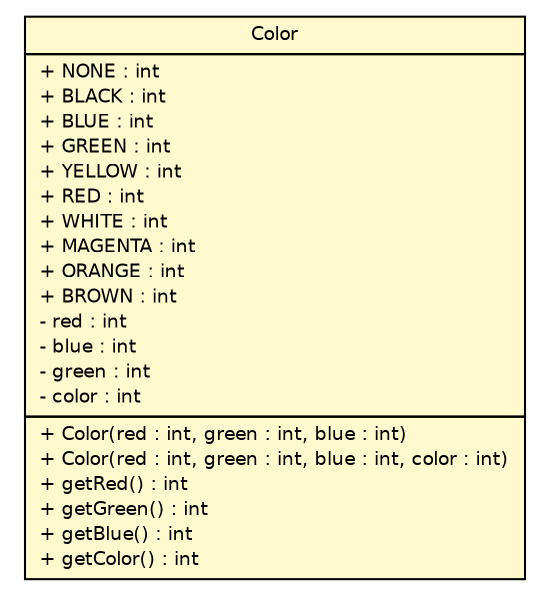 #!/usr/local/bin/dot
#
# Class diagram 
# Generated by UMLGraph version R5_6-24-gf6e263 (http://www.umlgraph.org/)
#

digraph G {
	edge [fontname="Helvetica",fontsize=10,labelfontname="Helvetica",labelfontsize=10];
	node [fontname="Helvetica",fontsize=10,shape=plaintext];
	nodesep=0.25;
	ranksep=0.5;
	// lejos.robotics.Color
	c1853 [label=<<table title="lejos.robotics.Color" border="0" cellborder="1" cellspacing="0" cellpadding="2" port="p" bgcolor="lemonChiffon" href="./Color.html">
		<tr><td><table border="0" cellspacing="0" cellpadding="1">
<tr><td align="center" balign="center"> Color </td></tr>
		</table></td></tr>
		<tr><td><table border="0" cellspacing="0" cellpadding="1">
<tr><td align="left" balign="left"> + NONE : int </td></tr>
<tr><td align="left" balign="left"> + BLACK : int </td></tr>
<tr><td align="left" balign="left"> + BLUE : int </td></tr>
<tr><td align="left" balign="left"> + GREEN : int </td></tr>
<tr><td align="left" balign="left"> + YELLOW : int </td></tr>
<tr><td align="left" balign="left"> + RED : int </td></tr>
<tr><td align="left" balign="left"> + WHITE : int </td></tr>
<tr><td align="left" balign="left"> + MAGENTA : int </td></tr>
<tr><td align="left" balign="left"> + ORANGE : int </td></tr>
<tr><td align="left" balign="left"> + BROWN : int </td></tr>
<tr><td align="left" balign="left"> - red : int </td></tr>
<tr><td align="left" balign="left"> - blue : int </td></tr>
<tr><td align="left" balign="left"> - green : int </td></tr>
<tr><td align="left" balign="left"> - color : int </td></tr>
		</table></td></tr>
		<tr><td><table border="0" cellspacing="0" cellpadding="1">
<tr><td align="left" balign="left"> + Color(red : int, green : int, blue : int) </td></tr>
<tr><td align="left" balign="left"> + Color(red : int, green : int, blue : int, color : int) </td></tr>
<tr><td align="left" balign="left"> + getRed() : int </td></tr>
<tr><td align="left" balign="left"> + getGreen() : int </td></tr>
<tr><td align="left" balign="left"> + getBlue() : int </td></tr>
<tr><td align="left" balign="left"> + getColor() : int </td></tr>
		</table></td></tr>
		</table>>, URL="./Color.html", fontname="Helvetica", fontcolor="black", fontsize=9.0];
}

